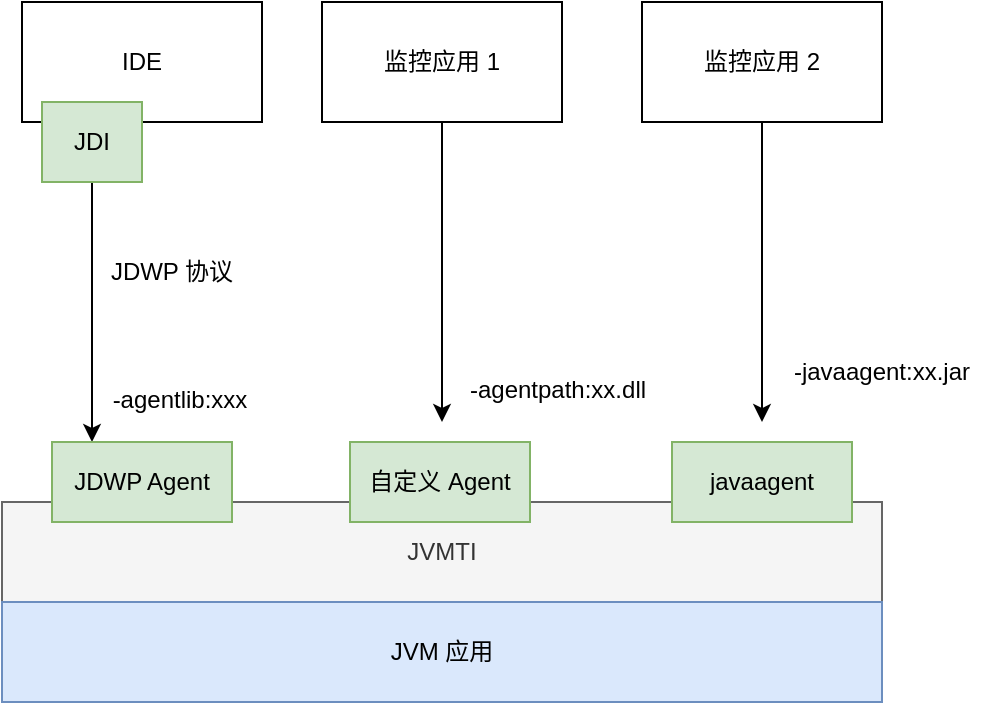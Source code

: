 <mxfile version="24.1.0" type="device">
  <diagram name="第 1 页" id="CHlj8UOQlDb_dUeuXepP">
    <mxGraphModel dx="1434" dy="854" grid="1" gridSize="10" guides="1" tooltips="1" connect="1" arrows="1" fold="1" page="1" pageScale="1" pageWidth="827" pageHeight="1169" math="0" shadow="0">
      <root>
        <mxCell id="0" />
        <mxCell id="1" parent="0" />
        <mxCell id="ddK5afjoTbk4bVtk_9bv-1" value="JVMTI" style="rounded=0;whiteSpace=wrap;html=1;fillColor=#f5f5f5;fontColor=#333333;strokeColor=#666666;" vertex="1" parent="1">
          <mxGeometry x="240" y="490" width="440" height="50" as="geometry" />
        </mxCell>
        <mxCell id="ddK5afjoTbk4bVtk_9bv-2" value="JVM 应用" style="rounded=0;whiteSpace=wrap;html=1;fillColor=#dae8fc;strokeColor=#6c8ebf;" vertex="1" parent="1">
          <mxGeometry x="240" y="540" width="440" height="50" as="geometry" />
        </mxCell>
        <mxCell id="ddK5afjoTbk4bVtk_9bv-3" value="IDE" style="rounded=0;whiteSpace=wrap;html=1;" vertex="1" parent="1">
          <mxGeometry x="250" y="240" width="120" height="60" as="geometry" />
        </mxCell>
        <mxCell id="ddK5afjoTbk4bVtk_9bv-12" style="edgeStyle=orthogonalEdgeStyle;rounded=0;orthogonalLoop=1;jettySize=auto;html=1;" edge="1" parent="1" source="ddK5afjoTbk4bVtk_9bv-4">
          <mxGeometry relative="1" as="geometry">
            <mxPoint x="460" y="450" as="targetPoint" />
          </mxGeometry>
        </mxCell>
        <mxCell id="ddK5afjoTbk4bVtk_9bv-4" value="监控应用 1" style="rounded=0;whiteSpace=wrap;html=1;" vertex="1" parent="1">
          <mxGeometry x="400" y="240" width="120" height="60" as="geometry" />
        </mxCell>
        <mxCell id="ddK5afjoTbk4bVtk_9bv-14" style="edgeStyle=orthogonalEdgeStyle;rounded=0;orthogonalLoop=1;jettySize=auto;html=1;" edge="1" parent="1" source="ddK5afjoTbk4bVtk_9bv-5">
          <mxGeometry relative="1" as="geometry">
            <mxPoint x="620" y="450" as="targetPoint" />
          </mxGeometry>
        </mxCell>
        <mxCell id="ddK5afjoTbk4bVtk_9bv-5" value="监控应用 2" style="rounded=0;whiteSpace=wrap;html=1;" vertex="1" parent="1">
          <mxGeometry x="560" y="240" width="120" height="60" as="geometry" />
        </mxCell>
        <mxCell id="ddK5afjoTbk4bVtk_9bv-8" style="edgeStyle=orthogonalEdgeStyle;rounded=0;orthogonalLoop=1;jettySize=auto;html=1;" edge="1" parent="1" source="ddK5afjoTbk4bVtk_9bv-6">
          <mxGeometry relative="1" as="geometry">
            <mxPoint x="285" y="460" as="targetPoint" />
          </mxGeometry>
        </mxCell>
        <mxCell id="ddK5afjoTbk4bVtk_9bv-6" value="JDI" style="rounded=0;whiteSpace=wrap;html=1;fillColor=#d5e8d4;strokeColor=#82b366;" vertex="1" parent="1">
          <mxGeometry x="260" y="290" width="50" height="40" as="geometry" />
        </mxCell>
        <mxCell id="ddK5afjoTbk4bVtk_9bv-7" value="JDWP Agent" style="rounded=0;whiteSpace=wrap;html=1;fillColor=#d5e8d4;strokeColor=#82b366;" vertex="1" parent="1">
          <mxGeometry x="265" y="460" width="90" height="40" as="geometry" />
        </mxCell>
        <mxCell id="ddK5afjoTbk4bVtk_9bv-9" value="JDWP 协议" style="text;html=1;align=center;verticalAlign=middle;whiteSpace=wrap;rounded=0;" vertex="1" parent="1">
          <mxGeometry x="290" y="360" width="70" height="30" as="geometry" />
        </mxCell>
        <mxCell id="ddK5afjoTbk4bVtk_9bv-10" value="-agentlib:xxx" style="text;html=1;align=center;verticalAlign=middle;whiteSpace=wrap;rounded=0;" vertex="1" parent="1">
          <mxGeometry x="294" y="424" width="70" height="30" as="geometry" />
        </mxCell>
        <mxCell id="ddK5afjoTbk4bVtk_9bv-11" value="自定义 Agent" style="rounded=0;whiteSpace=wrap;html=1;fillColor=#d5e8d4;strokeColor=#82b366;" vertex="1" parent="1">
          <mxGeometry x="414" y="460" width="90" height="40" as="geometry" />
        </mxCell>
        <mxCell id="ddK5afjoTbk4bVtk_9bv-13" value="javaagent" style="rounded=0;whiteSpace=wrap;html=1;fillColor=#d5e8d4;strokeColor=#82b366;" vertex="1" parent="1">
          <mxGeometry x="575" y="460" width="90" height="40" as="geometry" />
        </mxCell>
        <mxCell id="ddK5afjoTbk4bVtk_9bv-15" value="-agentpath:xx.dll" style="text;html=1;align=center;verticalAlign=middle;whiteSpace=wrap;rounded=0;" vertex="1" parent="1">
          <mxGeometry x="468" y="419" width="100" height="30" as="geometry" />
        </mxCell>
        <mxCell id="ddK5afjoTbk4bVtk_9bv-16" value="-javaagent:xx.jar" style="text;html=1;align=center;verticalAlign=middle;whiteSpace=wrap;rounded=0;" vertex="1" parent="1">
          <mxGeometry x="630" y="410" width="100" height="30" as="geometry" />
        </mxCell>
      </root>
    </mxGraphModel>
  </diagram>
</mxfile>
